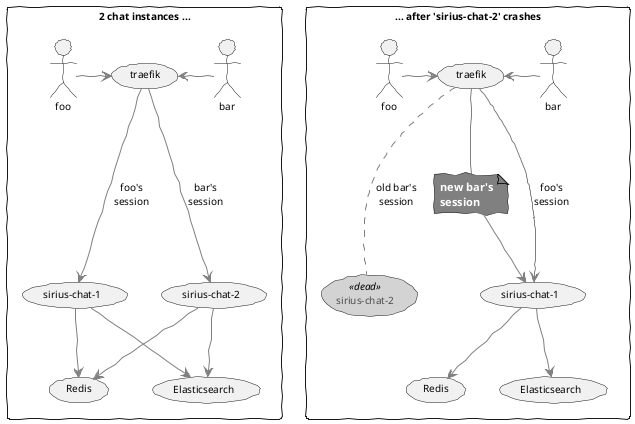 @startuml
skinparam handwritten true
skinparam monochrome true
skinparam ArrowColor gray
skinparam DefaultFontSize 10
skinparam Note {
    FontName Arial
    FontStyle bold
    FontSize 11
    FontColor white
    BackGroundColor gray
}
skinparam usecase {
    BackGroundColor<< dead >> lightgray
    FontColor<< dead >> red
}

rectangle "2 chat instances ..." {
foo -> (traefik)
bar -left-> (traefik)
(traefik) ---> (sirius-chat-1): foo's\nsession
(traefik) ---> (sirius-chat-2): bar's\nsession
(sirius-chat-1) --> (Redis)
(sirius-chat-1) --> (Elasticsearch)
(sirius-chat-2) --> (Redis)
(sirius-chat-2) --> (Elasticsearch)
}

rectangle "... after 'sirius-chat-2' crashes" {
:foo: as newfoo
:bar: as newbar
(traefik) as newtraefik
(sirius-chat-1) as newchat1
(sirius-chat-2) as newchat2 << dead >>
(Redis) as newredis
(Elasticsearch) as newes

newfoo -> (newtraefik)
newbar -left-> (newtraefik)
(newtraefik) --> (newchat1): foo's\nsession
(newtraefik) ... (newchat2): old bar's\nsession
note "new bar's\nsession" as RD
(newtraefik) -- RD
RD --> (newchat1)
(newchat1) --> (newredis)
(newchat1) --> (newes)
}

@enduml